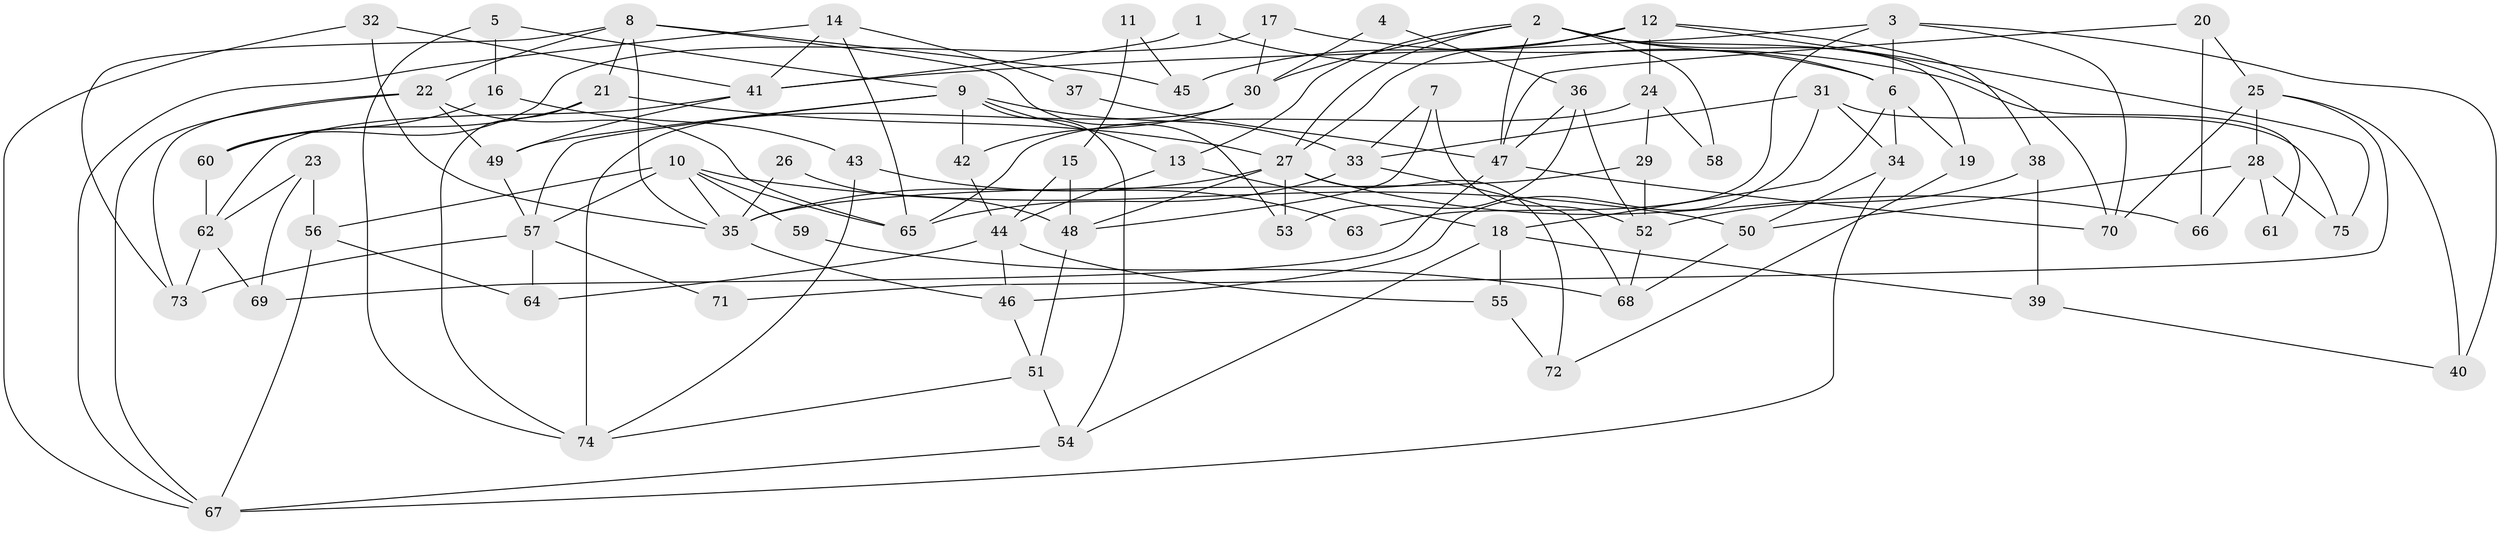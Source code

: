 // coarse degree distribution, {6: 0.10526315789473684, 10: 0.07894736842105263, 5: 0.18421052631578946, 11: 0.02631578947368421, 7: 0.05263157894736842, 4: 0.10526315789473684, 3: 0.2894736842105263, 13: 0.02631578947368421, 2: 0.13157894736842105}
// Generated by graph-tools (version 1.1) at 2025/50/03/04/25 22:50:46]
// undirected, 75 vertices, 150 edges
graph export_dot {
  node [color=gray90,style=filled];
  1;
  2;
  3;
  4;
  5;
  6;
  7;
  8;
  9;
  10;
  11;
  12;
  13;
  14;
  15;
  16;
  17;
  18;
  19;
  20;
  21;
  22;
  23;
  24;
  25;
  26;
  27;
  28;
  29;
  30;
  31;
  32;
  33;
  34;
  35;
  36;
  37;
  38;
  39;
  40;
  41;
  42;
  43;
  44;
  45;
  46;
  47;
  48;
  49;
  50;
  51;
  52;
  53;
  54;
  55;
  56;
  57;
  58;
  59;
  60;
  61;
  62;
  63;
  64;
  65;
  66;
  67;
  68;
  69;
  70;
  71;
  72;
  73;
  74;
  75;
  1 -- 6;
  1 -- 41;
  2 -- 6;
  2 -- 27;
  2 -- 13;
  2 -- 19;
  2 -- 30;
  2 -- 47;
  2 -- 58;
  2 -- 70;
  3 -- 70;
  3 -- 41;
  3 -- 6;
  3 -- 40;
  3 -- 63;
  4 -- 36;
  4 -- 30;
  5 -- 74;
  5 -- 9;
  5 -- 16;
  6 -- 34;
  6 -- 18;
  6 -- 19;
  7 -- 33;
  7 -- 52;
  7 -- 48;
  8 -- 22;
  8 -- 35;
  8 -- 21;
  8 -- 45;
  8 -- 53;
  8 -- 73;
  9 -- 13;
  9 -- 57;
  9 -- 33;
  9 -- 42;
  9 -- 49;
  9 -- 54;
  10 -- 35;
  10 -- 57;
  10 -- 50;
  10 -- 56;
  10 -- 59;
  10 -- 65;
  11 -- 45;
  11 -- 15;
  12 -- 27;
  12 -- 38;
  12 -- 24;
  12 -- 45;
  12 -- 75;
  13 -- 18;
  13 -- 44;
  14 -- 65;
  14 -- 67;
  14 -- 37;
  14 -- 41;
  15 -- 44;
  15 -- 48;
  16 -- 60;
  16 -- 43;
  17 -- 30;
  17 -- 60;
  17 -- 61;
  18 -- 55;
  18 -- 39;
  18 -- 54;
  19 -- 72;
  20 -- 25;
  20 -- 47;
  20 -- 66;
  21 -- 74;
  21 -- 27;
  21 -- 60;
  22 -- 73;
  22 -- 65;
  22 -- 49;
  22 -- 67;
  23 -- 62;
  23 -- 56;
  23 -- 69;
  24 -- 65;
  24 -- 29;
  24 -- 58;
  25 -- 28;
  25 -- 70;
  25 -- 40;
  25 -- 71;
  26 -- 48;
  26 -- 35;
  27 -- 66;
  27 -- 35;
  27 -- 48;
  27 -- 53;
  27 -- 72;
  28 -- 75;
  28 -- 50;
  28 -- 61;
  28 -- 66;
  29 -- 35;
  29 -- 52;
  30 -- 42;
  30 -- 74;
  31 -- 46;
  31 -- 33;
  31 -- 34;
  31 -- 75;
  32 -- 67;
  32 -- 41;
  32 -- 35;
  33 -- 68;
  33 -- 65;
  34 -- 67;
  34 -- 50;
  35 -- 46;
  36 -- 53;
  36 -- 47;
  36 -- 52;
  37 -- 47;
  38 -- 39;
  38 -- 52;
  39 -- 40;
  41 -- 49;
  41 -- 62;
  42 -- 44;
  43 -- 74;
  43 -- 63;
  44 -- 46;
  44 -- 55;
  44 -- 64;
  46 -- 51;
  47 -- 69;
  47 -- 70;
  48 -- 51;
  49 -- 57;
  50 -- 68;
  51 -- 54;
  51 -- 74;
  52 -- 68;
  54 -- 67;
  55 -- 72;
  56 -- 67;
  56 -- 64;
  57 -- 64;
  57 -- 71;
  57 -- 73;
  59 -- 68;
  60 -- 62;
  62 -- 73;
  62 -- 69;
}

